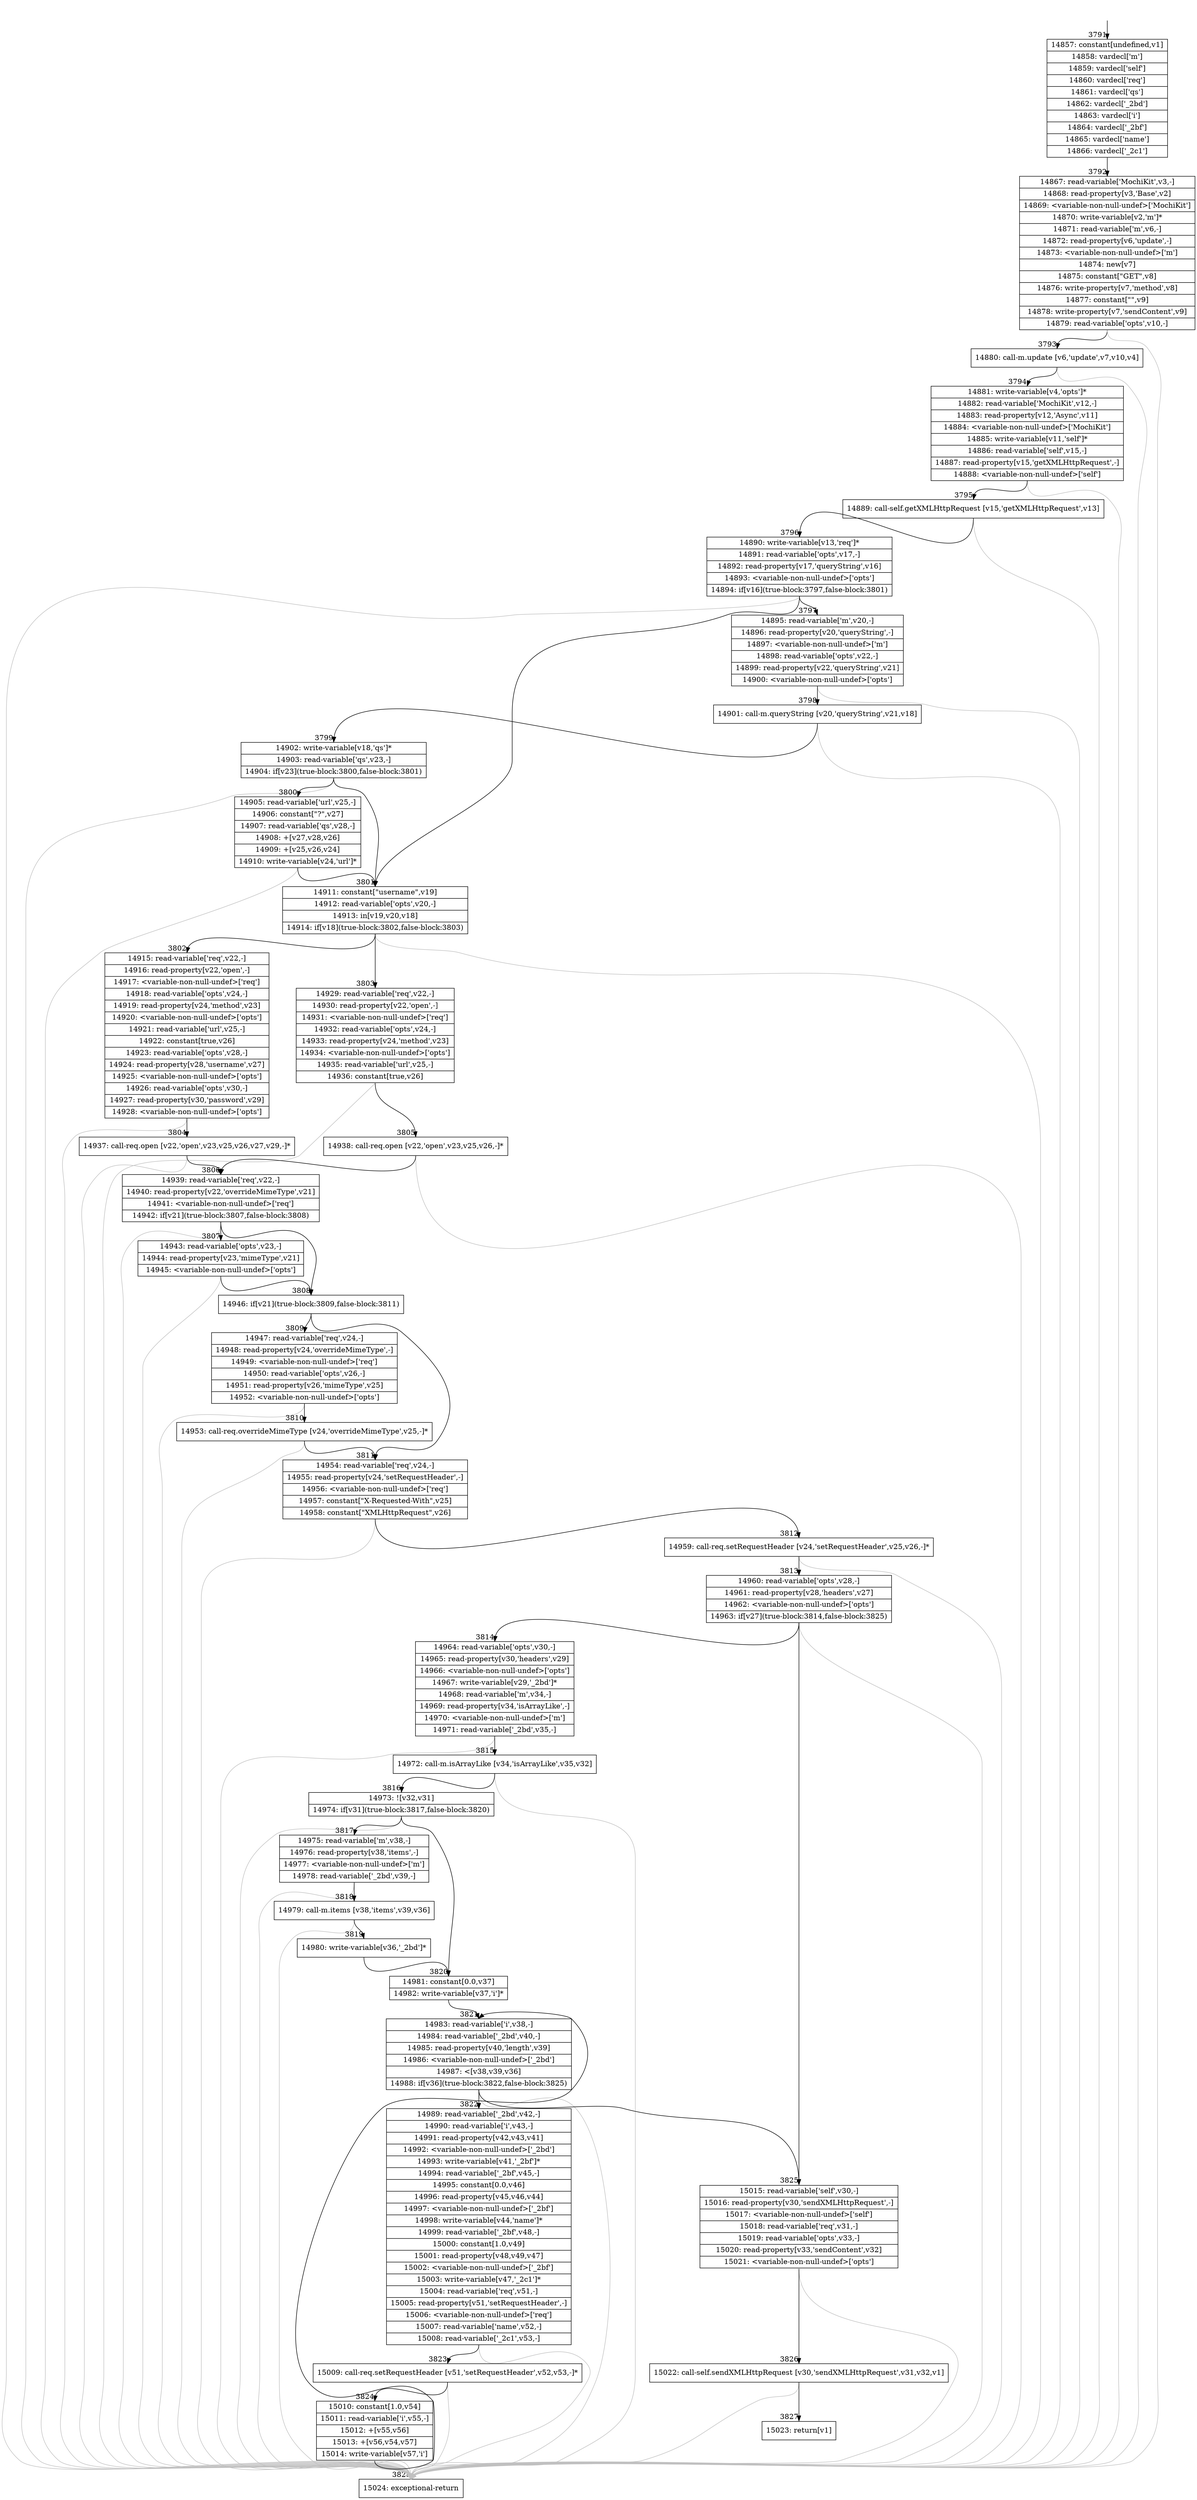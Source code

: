 digraph {
rankdir="TD"
BB_entry287[shape=none,label=""];
BB_entry287 -> BB3791 [tailport=s, headport=n, headlabel="    3791"]
BB3791 [shape=record label="{14857: constant[undefined,v1]|14858: vardecl['m']|14859: vardecl['self']|14860: vardecl['req']|14861: vardecl['qs']|14862: vardecl['_2bd']|14863: vardecl['i']|14864: vardecl['_2bf']|14865: vardecl['name']|14866: vardecl['_2c1']}" ] 
BB3791 -> BB3792 [tailport=s, headport=n, headlabel="      3792"]
BB3792 [shape=record label="{14867: read-variable['MochiKit',v3,-]|14868: read-property[v3,'Base',v2]|14869: \<variable-non-null-undef\>['MochiKit']|14870: write-variable[v2,'m']*|14871: read-variable['m',v6,-]|14872: read-property[v6,'update',-]|14873: \<variable-non-null-undef\>['m']|14874: new[v7]|14875: constant[\"GET\",v8]|14876: write-property[v7,'method',v8]|14877: constant[\"\",v9]|14878: write-property[v7,'sendContent',v9]|14879: read-variable['opts',v10,-]}" ] 
BB3792 -> BB3793 [tailport=s, headport=n, headlabel="      3793"]
BB3792 -> BB3828 [tailport=s, headport=n, color=gray, headlabel="      3828"]
BB3793 [shape=record label="{14880: call-m.update [v6,'update',v7,v10,v4]}" ] 
BB3793 -> BB3794 [tailport=s, headport=n, headlabel="      3794"]
BB3793 -> BB3828 [tailport=s, headport=n, color=gray]
BB3794 [shape=record label="{14881: write-variable[v4,'opts']*|14882: read-variable['MochiKit',v12,-]|14883: read-property[v12,'Async',v11]|14884: \<variable-non-null-undef\>['MochiKit']|14885: write-variable[v11,'self']*|14886: read-variable['self',v15,-]|14887: read-property[v15,'getXMLHttpRequest',-]|14888: \<variable-non-null-undef\>['self']}" ] 
BB3794 -> BB3795 [tailport=s, headport=n, headlabel="      3795"]
BB3794 -> BB3828 [tailport=s, headport=n, color=gray]
BB3795 [shape=record label="{14889: call-self.getXMLHttpRequest [v15,'getXMLHttpRequest',v13]}" ] 
BB3795 -> BB3796 [tailport=s, headport=n, headlabel="      3796"]
BB3795 -> BB3828 [tailport=s, headport=n, color=gray]
BB3796 [shape=record label="{14890: write-variable[v13,'req']*|14891: read-variable['opts',v17,-]|14892: read-property[v17,'queryString',v16]|14893: \<variable-non-null-undef\>['opts']|14894: if[v16](true-block:3797,false-block:3801)}" ] 
BB3796 -> BB3797 [tailport=s, headport=n, headlabel="      3797"]
BB3796 -> BB3801 [tailport=s, headport=n, headlabel="      3801"]
BB3796 -> BB3828 [tailport=s, headport=n, color=gray]
BB3797 [shape=record label="{14895: read-variable['m',v20,-]|14896: read-property[v20,'queryString',-]|14897: \<variable-non-null-undef\>['m']|14898: read-variable['opts',v22,-]|14899: read-property[v22,'queryString',v21]|14900: \<variable-non-null-undef\>['opts']}" ] 
BB3797 -> BB3798 [tailport=s, headport=n, headlabel="      3798"]
BB3797 -> BB3828 [tailport=s, headport=n, color=gray]
BB3798 [shape=record label="{14901: call-m.queryString [v20,'queryString',v21,v18]}" ] 
BB3798 -> BB3799 [tailport=s, headport=n, headlabel="      3799"]
BB3798 -> BB3828 [tailport=s, headport=n, color=gray]
BB3799 [shape=record label="{14902: write-variable[v18,'qs']*|14903: read-variable['qs',v23,-]|14904: if[v23](true-block:3800,false-block:3801)}" ] 
BB3799 -> BB3800 [tailport=s, headport=n, headlabel="      3800"]
BB3799 -> BB3801 [tailport=s, headport=n]
BB3799 -> BB3828 [tailport=s, headport=n, color=gray]
BB3800 [shape=record label="{14905: read-variable['url',v25,-]|14906: constant[\"?\",v27]|14907: read-variable['qs',v28,-]|14908: +[v27,v28,v26]|14909: +[v25,v26,v24]|14910: write-variable[v24,'url']*}" ] 
BB3800 -> BB3801 [tailport=s, headport=n]
BB3800 -> BB3828 [tailport=s, headport=n, color=gray]
BB3801 [shape=record label="{14911: constant[\"username\",v19]|14912: read-variable['opts',v20,-]|14913: in[v19,v20,v18]|14914: if[v18](true-block:3802,false-block:3803)}" ] 
BB3801 -> BB3802 [tailport=s, headport=n, headlabel="      3802"]
BB3801 -> BB3803 [tailport=s, headport=n, headlabel="      3803"]
BB3801 -> BB3828 [tailport=s, headport=n, color=gray]
BB3802 [shape=record label="{14915: read-variable['req',v22,-]|14916: read-property[v22,'open',-]|14917: \<variable-non-null-undef\>['req']|14918: read-variable['opts',v24,-]|14919: read-property[v24,'method',v23]|14920: \<variable-non-null-undef\>['opts']|14921: read-variable['url',v25,-]|14922: constant[true,v26]|14923: read-variable['opts',v28,-]|14924: read-property[v28,'username',v27]|14925: \<variable-non-null-undef\>['opts']|14926: read-variable['opts',v30,-]|14927: read-property[v30,'password',v29]|14928: \<variable-non-null-undef\>['opts']}" ] 
BB3802 -> BB3804 [tailport=s, headport=n, headlabel="      3804"]
BB3802 -> BB3828 [tailport=s, headport=n, color=gray]
BB3803 [shape=record label="{14929: read-variable['req',v22,-]|14930: read-property[v22,'open',-]|14931: \<variable-non-null-undef\>['req']|14932: read-variable['opts',v24,-]|14933: read-property[v24,'method',v23]|14934: \<variable-non-null-undef\>['opts']|14935: read-variable['url',v25,-]|14936: constant[true,v26]}" ] 
BB3803 -> BB3805 [tailport=s, headport=n, headlabel="      3805"]
BB3803 -> BB3828 [tailport=s, headport=n, color=gray]
BB3804 [shape=record label="{14937: call-req.open [v22,'open',v23,v25,v26,v27,v29,-]*}" ] 
BB3804 -> BB3806 [tailport=s, headport=n, headlabel="      3806"]
BB3804 -> BB3828 [tailport=s, headport=n, color=gray]
BB3805 [shape=record label="{14938: call-req.open [v22,'open',v23,v25,v26,-]*}" ] 
BB3805 -> BB3806 [tailport=s, headport=n]
BB3805 -> BB3828 [tailport=s, headport=n, color=gray]
BB3806 [shape=record label="{14939: read-variable['req',v22,-]|14940: read-property[v22,'overrideMimeType',v21]|14941: \<variable-non-null-undef\>['req']|14942: if[v21](true-block:3807,false-block:3808)}" ] 
BB3806 -> BB3808 [tailport=s, headport=n, headlabel="      3808"]
BB3806 -> BB3807 [tailport=s, headport=n, headlabel="      3807"]
BB3806 -> BB3828 [tailport=s, headport=n, color=gray]
BB3807 [shape=record label="{14943: read-variable['opts',v23,-]|14944: read-property[v23,'mimeType',v21]|14945: \<variable-non-null-undef\>['opts']}" ] 
BB3807 -> BB3808 [tailport=s, headport=n]
BB3807 -> BB3828 [tailport=s, headport=n, color=gray]
BB3808 [shape=record label="{14946: if[v21](true-block:3809,false-block:3811)}" ] 
BB3808 -> BB3809 [tailport=s, headport=n, headlabel="      3809"]
BB3808 -> BB3811 [tailport=s, headport=n, headlabel="      3811"]
BB3809 [shape=record label="{14947: read-variable['req',v24,-]|14948: read-property[v24,'overrideMimeType',-]|14949: \<variable-non-null-undef\>['req']|14950: read-variable['opts',v26,-]|14951: read-property[v26,'mimeType',v25]|14952: \<variable-non-null-undef\>['opts']}" ] 
BB3809 -> BB3810 [tailport=s, headport=n, headlabel="      3810"]
BB3809 -> BB3828 [tailport=s, headport=n, color=gray]
BB3810 [shape=record label="{14953: call-req.overrideMimeType [v24,'overrideMimeType',v25,-]*}" ] 
BB3810 -> BB3811 [tailport=s, headport=n]
BB3810 -> BB3828 [tailport=s, headport=n, color=gray]
BB3811 [shape=record label="{14954: read-variable['req',v24,-]|14955: read-property[v24,'setRequestHeader',-]|14956: \<variable-non-null-undef\>['req']|14957: constant[\"X-Requested-With\",v25]|14958: constant[\"XMLHttpRequest\",v26]}" ] 
BB3811 -> BB3812 [tailport=s, headport=n, headlabel="      3812"]
BB3811 -> BB3828 [tailport=s, headport=n, color=gray]
BB3812 [shape=record label="{14959: call-req.setRequestHeader [v24,'setRequestHeader',v25,v26,-]*}" ] 
BB3812 -> BB3813 [tailport=s, headport=n, headlabel="      3813"]
BB3812 -> BB3828 [tailport=s, headport=n, color=gray]
BB3813 [shape=record label="{14960: read-variable['opts',v28,-]|14961: read-property[v28,'headers',v27]|14962: \<variable-non-null-undef\>['opts']|14963: if[v27](true-block:3814,false-block:3825)}" ] 
BB3813 -> BB3814 [tailport=s, headport=n, headlabel="      3814"]
BB3813 -> BB3825 [tailport=s, headport=n, headlabel="      3825"]
BB3813 -> BB3828 [tailport=s, headport=n, color=gray]
BB3814 [shape=record label="{14964: read-variable['opts',v30,-]|14965: read-property[v30,'headers',v29]|14966: \<variable-non-null-undef\>['opts']|14967: write-variable[v29,'_2bd']*|14968: read-variable['m',v34,-]|14969: read-property[v34,'isArrayLike',-]|14970: \<variable-non-null-undef\>['m']|14971: read-variable['_2bd',v35,-]}" ] 
BB3814 -> BB3815 [tailport=s, headport=n, headlabel="      3815"]
BB3814 -> BB3828 [tailport=s, headport=n, color=gray]
BB3815 [shape=record label="{14972: call-m.isArrayLike [v34,'isArrayLike',v35,v32]}" ] 
BB3815 -> BB3816 [tailport=s, headport=n, headlabel="      3816"]
BB3815 -> BB3828 [tailport=s, headport=n, color=gray]
BB3816 [shape=record label="{14973: ![v32,v31]|14974: if[v31](true-block:3817,false-block:3820)}" ] 
BB3816 -> BB3817 [tailport=s, headport=n, headlabel="      3817"]
BB3816 -> BB3820 [tailport=s, headport=n, headlabel="      3820"]
BB3816 -> BB3828 [tailport=s, headport=n, color=gray]
BB3817 [shape=record label="{14975: read-variable['m',v38,-]|14976: read-property[v38,'items',-]|14977: \<variable-non-null-undef\>['m']|14978: read-variable['_2bd',v39,-]}" ] 
BB3817 -> BB3818 [tailport=s, headport=n, headlabel="      3818"]
BB3817 -> BB3828 [tailport=s, headport=n, color=gray]
BB3818 [shape=record label="{14979: call-m.items [v38,'items',v39,v36]}" ] 
BB3818 -> BB3819 [tailport=s, headport=n, headlabel="      3819"]
BB3818 -> BB3828 [tailport=s, headport=n, color=gray]
BB3819 [shape=record label="{14980: write-variable[v36,'_2bd']*}" ] 
BB3819 -> BB3820 [tailport=s, headport=n]
BB3820 [shape=record label="{14981: constant[0.0,v37]|14982: write-variable[v37,'i']*}" ] 
BB3820 -> BB3821 [tailport=s, headport=n, headlabel="      3821"]
BB3821 [shape=record label="{14983: read-variable['i',v38,-]|14984: read-variable['_2bd',v40,-]|14985: read-property[v40,'length',v39]|14986: \<variable-non-null-undef\>['_2bd']|14987: \<[v38,v39,v36]|14988: if[v36](true-block:3822,false-block:3825)}" ] 
BB3821 -> BB3822 [tailport=s, headport=n, headlabel="      3822"]
BB3821 -> BB3825 [tailport=s, headport=n]
BB3821 -> BB3828 [tailport=s, headport=n, color=gray]
BB3822 [shape=record label="{14989: read-variable['_2bd',v42,-]|14990: read-variable['i',v43,-]|14991: read-property[v42,v43,v41]|14992: \<variable-non-null-undef\>['_2bd']|14993: write-variable[v41,'_2bf']*|14994: read-variable['_2bf',v45,-]|14995: constant[0.0,v46]|14996: read-property[v45,v46,v44]|14997: \<variable-non-null-undef\>['_2bf']|14998: write-variable[v44,'name']*|14999: read-variable['_2bf',v48,-]|15000: constant[1.0,v49]|15001: read-property[v48,v49,v47]|15002: \<variable-non-null-undef\>['_2bf']|15003: write-variable[v47,'_2c1']*|15004: read-variable['req',v51,-]|15005: read-property[v51,'setRequestHeader',-]|15006: \<variable-non-null-undef\>['req']|15007: read-variable['name',v52,-]|15008: read-variable['_2c1',v53,-]}" ] 
BB3822 -> BB3823 [tailport=s, headport=n, headlabel="      3823"]
BB3822 -> BB3828 [tailport=s, headport=n, color=gray]
BB3823 [shape=record label="{15009: call-req.setRequestHeader [v51,'setRequestHeader',v52,v53,-]*}" ] 
BB3823 -> BB3824 [tailport=s, headport=n, headlabel="      3824"]
BB3823 -> BB3828 [tailport=s, headport=n, color=gray]
BB3824 [shape=record label="{15010: constant[1.0,v54]|15011: read-variable['i',v55,-]|15012: +[v55,v56]|15013: +[v56,v54,v57]|15014: write-variable[v57,'i']}" ] 
BB3824 -> BB3821 [tailport=s, headport=n]
BB3824 -> BB3828 [tailport=s, headport=n, color=gray]
BB3825 [shape=record label="{15015: read-variable['self',v30,-]|15016: read-property[v30,'sendXMLHttpRequest',-]|15017: \<variable-non-null-undef\>['self']|15018: read-variable['req',v31,-]|15019: read-variable['opts',v33,-]|15020: read-property[v33,'sendContent',v32]|15021: \<variable-non-null-undef\>['opts']}" ] 
BB3825 -> BB3826 [tailport=s, headport=n, headlabel="      3826"]
BB3825 -> BB3828 [tailport=s, headport=n, color=gray]
BB3826 [shape=record label="{15022: call-self.sendXMLHttpRequest [v30,'sendXMLHttpRequest',v31,v32,v1]}" ] 
BB3826 -> BB3827 [tailport=s, headport=n, headlabel="      3827"]
BB3826 -> BB3828 [tailport=s, headport=n, color=gray]
BB3827 [shape=record label="{15023: return[v1]}" ] 
BB3828 [shape=record label="{15024: exceptional-return}" ] 
//#$~ 2559
}
